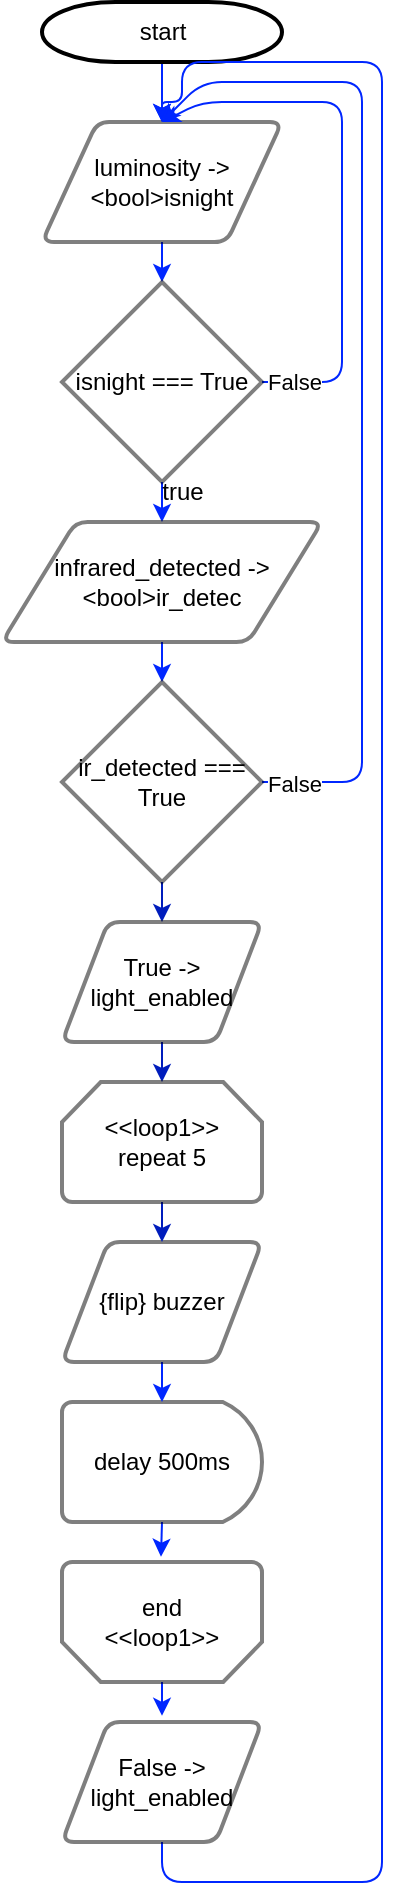 <mxfile version="20.7.2" type="github">
  <diagram id="6a731a19-8d31-9384-78a2-239565b7b9f0" name="Page-1">
    <mxGraphModel dx="790" dy="416" grid="1" gridSize="10" guides="1" tooltips="1" connect="1" arrows="1" fold="1" page="1" pageScale="1" pageWidth="4681" pageHeight="3300" background="none" math="0" shadow="0">
      <root>
        <mxCell id="0" />
        <mxCell id="1" parent="0" />
        <mxCell id="EBSfZOato-_NWohMWqcF-56" style="edgeStyle=none;rounded=1;orthogonalLoop=1;jettySize=auto;html=1;exitX=0.5;exitY=1;exitDx=0;exitDy=0;exitPerimeter=0;entryX=0.5;entryY=0;entryDx=0;entryDy=0;fillColor=#0050ef;strokeColor=#0027FF;" edge="1" parent="1" source="2" target="EBSfZOato-_NWohMWqcF-55">
          <mxGeometry relative="1" as="geometry" />
        </mxCell>
        <mxCell id="2" value="start" style="shape=mxgraph.flowchart.terminator;strokeWidth=2;gradientColor=none;gradientDirection=north;fontStyle=0;html=1;rounded=1;" parent="1" vertex="1">
          <mxGeometry x="260" y="60" width="120" height="30" as="geometry" />
        </mxCell>
        <mxCell id="EBSfZOato-_NWohMWqcF-58" style="edgeStyle=none;rounded=1;orthogonalLoop=1;jettySize=auto;html=1;entryX=0.5;entryY=0;entryDx=0;entryDy=0;entryPerimeter=0;strokeColor=#0027FF;" edge="1" parent="1" source="EBSfZOato-_NWohMWqcF-55" target="EBSfZOato-_NWohMWqcF-57">
          <mxGeometry relative="1" as="geometry" />
        </mxCell>
        <mxCell id="EBSfZOato-_NWohMWqcF-55" value="luminosity -&amp;gt; &amp;lt;bool&amp;gt;isnight" style="shape=parallelogram;html=1;strokeWidth=2;perimeter=parallelogramPerimeter;whiteSpace=wrap;rounded=1;arcSize=12;size=0.23;fillStyle=zigzag-line;opacity=50;" vertex="1" parent="1">
          <mxGeometry x="260" y="120" width="120" height="60" as="geometry" />
        </mxCell>
        <mxCell id="EBSfZOato-_NWohMWqcF-60" style="edgeStyle=none;rounded=1;orthogonalLoop=1;jettySize=auto;html=1;exitX=1;exitY=0.5;exitDx=0;exitDy=0;exitPerimeter=0;entryX=0.5;entryY=0;entryDx=0;entryDy=0;strokeColor=#0027FF;" edge="1" parent="1" source="EBSfZOato-_NWohMWqcF-57" target="EBSfZOato-_NWohMWqcF-55">
          <mxGeometry relative="1" as="geometry">
            <Array as="points">
              <mxPoint x="410" y="250" />
              <mxPoint x="410" y="110" />
              <mxPoint x="380" y="110" />
              <mxPoint x="340" y="110" />
            </Array>
          </mxGeometry>
        </mxCell>
        <mxCell id="EBSfZOato-_NWohMWqcF-61" value="False" style="edgeLabel;html=1;align=center;verticalAlign=middle;resizable=0;points=[];rounded=1;" vertex="1" connectable="0" parent="EBSfZOato-_NWohMWqcF-60">
          <mxGeometry x="-0.884" relative="1" as="geometry">
            <mxPoint as="offset" />
          </mxGeometry>
        </mxCell>
        <mxCell id="EBSfZOato-_NWohMWqcF-63" style="edgeStyle=none;rounded=1;orthogonalLoop=1;jettySize=auto;html=1;exitX=0.5;exitY=1;exitDx=0;exitDy=0;exitPerimeter=0;entryX=0.5;entryY=0;entryDx=0;entryDy=0;strokeColor=#0027FF;" edge="1" parent="1" source="EBSfZOato-_NWohMWqcF-57" target="EBSfZOato-_NWohMWqcF-62">
          <mxGeometry relative="1" as="geometry" />
        </mxCell>
        <mxCell id="EBSfZOato-_NWohMWqcF-57" value="isnight === True" style="strokeWidth=2;html=1;shape=mxgraph.flowchart.decision;whiteSpace=wrap;fillStyle=zigzag-line;opacity=50;rounded=1;" vertex="1" parent="1">
          <mxGeometry x="270" y="200" width="100" height="100" as="geometry" />
        </mxCell>
        <mxCell id="EBSfZOato-_NWohMWqcF-65" style="edgeStyle=none;rounded=1;orthogonalLoop=1;jettySize=auto;html=1;exitX=0.5;exitY=1;exitDx=0;exitDy=0;entryX=0.5;entryY=0;entryDx=0;entryDy=0;entryPerimeter=0;strokeColor=#0027FF;" edge="1" parent="1" source="EBSfZOato-_NWohMWqcF-62" target="EBSfZOato-_NWohMWqcF-64">
          <mxGeometry relative="1" as="geometry" />
        </mxCell>
        <mxCell id="EBSfZOato-_NWohMWqcF-62" value="infrared_detected -&amp;gt; &amp;lt;bool&amp;gt;ir_detec" style="shape=parallelogram;html=1;strokeWidth=2;perimeter=parallelogramPerimeter;whiteSpace=wrap;rounded=1;arcSize=12;size=0.23;fillStyle=zigzag-line;opacity=50;" vertex="1" parent="1">
          <mxGeometry x="240" y="320" width="160" height="60" as="geometry" />
        </mxCell>
        <mxCell id="EBSfZOato-_NWohMWqcF-66" style="edgeStyle=none;rounded=1;orthogonalLoop=1;jettySize=auto;html=1;exitX=1;exitY=0.5;exitDx=0;exitDy=0;exitPerimeter=0;entryX=0.5;entryY=0;entryDx=0;entryDy=0;strokeColor=#0027FF;" edge="1" parent="1" source="EBSfZOato-_NWohMWqcF-64" target="EBSfZOato-_NWohMWqcF-55">
          <mxGeometry relative="1" as="geometry">
            <Array as="points">
              <mxPoint x="420" y="450" />
              <mxPoint x="420" y="100" />
              <mxPoint x="340" y="100" />
            </Array>
          </mxGeometry>
        </mxCell>
        <mxCell id="EBSfZOato-_NWohMWqcF-67" value="False" style="edgeLabel;html=1;align=center;verticalAlign=middle;resizable=0;points=[];rounded=1;" vertex="1" connectable="0" parent="EBSfZOato-_NWohMWqcF-66">
          <mxGeometry x="-0.937" y="-1" relative="1" as="geometry">
            <mxPoint as="offset" />
          </mxGeometry>
        </mxCell>
        <mxCell id="EBSfZOato-_NWohMWqcF-76" style="edgeStyle=orthogonalEdgeStyle;rounded=1;orthogonalLoop=1;jettySize=auto;html=1;exitX=0.5;exitY=1;exitDx=0;exitDy=0;exitPerimeter=0;entryX=0.5;entryY=0;entryDx=0;entryDy=0;fillColor=#0050ef;strokeColor=#001DBC;" edge="1" parent="1" source="EBSfZOato-_NWohMWqcF-64" target="EBSfZOato-_NWohMWqcF-71">
          <mxGeometry relative="1" as="geometry" />
        </mxCell>
        <mxCell id="EBSfZOato-_NWohMWqcF-64" value="ir_detected === True" style="strokeWidth=2;html=1;shape=mxgraph.flowchart.decision;whiteSpace=wrap;rounded=1;fillStyle=zigzag-line;opacity=50;" vertex="1" parent="1">
          <mxGeometry x="270" y="400" width="100" height="100" as="geometry" />
        </mxCell>
        <mxCell id="EBSfZOato-_NWohMWqcF-68" value="true" style="text;html=1;align=center;verticalAlign=middle;resizable=0;points=[];autosize=1;strokeColor=none;fillColor=none;rounded=1;" vertex="1" parent="1">
          <mxGeometry x="310" y="290" width="40" height="30" as="geometry" />
        </mxCell>
        <mxCell id="EBSfZOato-_NWohMWqcF-81" style="edgeStyle=orthogonalEdgeStyle;rounded=1;orthogonalLoop=1;jettySize=auto;html=1;exitX=0.5;exitY=1;exitDx=0;exitDy=0;exitPerimeter=0;entryX=0.505;entryY=1.044;entryDx=0;entryDy=0;entryPerimeter=0;strokeColor=#0027FF;" edge="1" parent="1" source="EBSfZOato-_NWohMWqcF-69" target="EBSfZOato-_NWohMWqcF-75">
          <mxGeometry relative="1" as="geometry" />
        </mxCell>
        <mxCell id="EBSfZOato-_NWohMWqcF-69" value="delay 500ms" style="strokeWidth=2;html=1;shape=mxgraph.flowchart.delay;whiteSpace=wrap;rounded=1;fillStyle=zigzag-line;opacity=50;" vertex="1" parent="1">
          <mxGeometry x="270" y="760" width="100" height="60" as="geometry" />
        </mxCell>
        <mxCell id="EBSfZOato-_NWohMWqcF-78" style="edgeStyle=orthogonalEdgeStyle;rounded=1;orthogonalLoop=1;jettySize=auto;html=1;exitX=0.5;exitY=1;exitDx=0;exitDy=0;entryX=0.5;entryY=0;entryDx=0;entryDy=0;entryPerimeter=0;fillColor=#0050ef;strokeColor=#001DBC;" edge="1" parent="1" source="EBSfZOato-_NWohMWqcF-71" target="EBSfZOato-_NWohMWqcF-74">
          <mxGeometry relative="1" as="geometry" />
        </mxCell>
        <mxCell id="EBSfZOato-_NWohMWqcF-71" value="True -&amp;gt; light_enabled" style="shape=parallelogram;html=1;strokeWidth=2;perimeter=parallelogramPerimeter;whiteSpace=wrap;rounded=1;arcSize=12;size=0.23;fillStyle=zigzag-line;opacity=50;" vertex="1" parent="1">
          <mxGeometry x="270" y="520" width="100" height="60" as="geometry" />
        </mxCell>
        <mxCell id="EBSfZOato-_NWohMWqcF-80" style="edgeStyle=orthogonalEdgeStyle;rounded=1;orthogonalLoop=1;jettySize=auto;html=1;exitX=0.5;exitY=1;exitDx=0;exitDy=0;entryX=0.5;entryY=0;entryDx=0;entryDy=0;entryPerimeter=0;strokeColor=#0027FF;" edge="1" parent="1" source="EBSfZOato-_NWohMWqcF-72" target="EBSfZOato-_NWohMWqcF-69">
          <mxGeometry relative="1" as="geometry" />
        </mxCell>
        <mxCell id="EBSfZOato-_NWohMWqcF-72" value="{flip} buzzer" style="shape=parallelogram;html=1;strokeWidth=2;perimeter=parallelogramPerimeter;whiteSpace=wrap;rounded=1;arcSize=12;size=0.23;fillStyle=zigzag-line;opacity=50;" vertex="1" parent="1">
          <mxGeometry x="270" y="680" width="100" height="60" as="geometry" />
        </mxCell>
        <mxCell id="EBSfZOato-_NWohMWqcF-79" style="edgeStyle=orthogonalEdgeStyle;rounded=1;orthogonalLoop=1;jettySize=auto;html=1;exitX=0.5;exitY=1;exitDx=0;exitDy=0;exitPerimeter=0;entryX=0.5;entryY=0;entryDx=0;entryDy=0;fillColor=#0050ef;strokeColor=#001DBC;" edge="1" parent="1" source="EBSfZOato-_NWohMWqcF-74" target="EBSfZOato-_NWohMWqcF-72">
          <mxGeometry relative="1" as="geometry" />
        </mxCell>
        <mxCell id="EBSfZOato-_NWohMWqcF-74" value="&lt;div&gt;&amp;lt;&amp;lt;loop1&amp;gt;&amp;gt;&lt;/div&gt;&lt;div&gt;repeat 5&lt;br&gt;&lt;/div&gt;" style="strokeWidth=2;html=1;shape=mxgraph.flowchart.loop_limit;whiteSpace=wrap;rounded=1;fillStyle=zigzag-line;opacity=50;" vertex="1" parent="1">
          <mxGeometry x="270" y="600" width="100" height="60" as="geometry" />
        </mxCell>
        <mxCell id="EBSfZOato-_NWohMWqcF-84" style="edgeStyle=orthogonalEdgeStyle;rounded=1;orthogonalLoop=1;jettySize=auto;html=1;exitX=0.5;exitY=0;exitDx=0;exitDy=0;exitPerimeter=0;entryX=0.5;entryY=-0.052;entryDx=0;entryDy=0;entryPerimeter=0;strokeColor=#0027FF;" edge="1" parent="1" source="EBSfZOato-_NWohMWqcF-75" target="EBSfZOato-_NWohMWqcF-83">
          <mxGeometry relative="1" as="geometry" />
        </mxCell>
        <mxCell id="EBSfZOato-_NWohMWqcF-75" value="" style="strokeWidth=2;html=1;shape=mxgraph.flowchart.loop_limit;whiteSpace=wrap;rounded=1;fillStyle=zigzag-line;opacity=50;rotation=-180;" vertex="1" parent="1">
          <mxGeometry x="270" y="840" width="100" height="60" as="geometry" />
        </mxCell>
        <mxCell id="EBSfZOato-_NWohMWqcF-82" value="end &amp;lt;&amp;lt;loop1&amp;gt;&amp;gt;" style="text;html=1;strokeColor=none;fillColor=none;align=center;verticalAlign=middle;whiteSpace=wrap;rounded=1;" vertex="1" parent="1">
          <mxGeometry x="290" y="855" width="60" height="30" as="geometry" />
        </mxCell>
        <mxCell id="EBSfZOato-_NWohMWqcF-88" style="edgeStyle=orthogonalEdgeStyle;rounded=1;orthogonalLoop=1;jettySize=auto;html=1;exitX=0.5;exitY=1;exitDx=0;exitDy=0;strokeColor=#0027FF;entryX=0.5;entryY=0;entryDx=0;entryDy=0;" edge="1" parent="1" source="EBSfZOato-_NWohMWqcF-83" target="EBSfZOato-_NWohMWqcF-55">
          <mxGeometry relative="1" as="geometry">
            <mxPoint x="430" y="90" as="targetPoint" />
            <Array as="points">
              <mxPoint x="320" y="1000" />
              <mxPoint x="430" y="1000" />
              <mxPoint x="430" y="90" />
              <mxPoint x="330" y="90" />
              <mxPoint x="330" y="110" />
              <mxPoint x="320" y="110" />
            </Array>
          </mxGeometry>
        </mxCell>
        <mxCell id="EBSfZOato-_NWohMWqcF-83" value="False -&amp;gt; light_enabled" style="shape=parallelogram;html=1;strokeWidth=2;perimeter=parallelogramPerimeter;whiteSpace=wrap;rounded=1;arcSize=12;size=0.23;fillStyle=zigzag-line;opacity=50;" vertex="1" parent="1">
          <mxGeometry x="270" y="920" width="100" height="60" as="geometry" />
        </mxCell>
      </root>
    </mxGraphModel>
  </diagram>
</mxfile>
